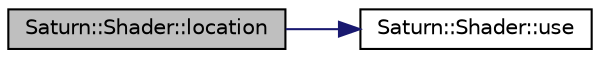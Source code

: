 digraph "Saturn::Shader::location"
{
  edge [fontname="Helvetica",fontsize="10",labelfontname="Helvetica",labelfontsize="10"];
  node [fontname="Helvetica",fontsize="10",shape=record];
  rankdir="LR";
  Node8 [label="Saturn::Shader::location",height=0.2,width=0.4,color="black", fillcolor="grey75", style="filled", fontcolor="black"];
  Node8 -> Node9 [color="midnightblue",fontsize="10",style="solid"];
  Node9 [label="Saturn::Shader::use",height=0.2,width=0.4,color="black", fillcolor="white", style="filled",URL="$class_saturn_1_1_shader.html#a9102b4acb66e5338f75de94acd883570"];
}
